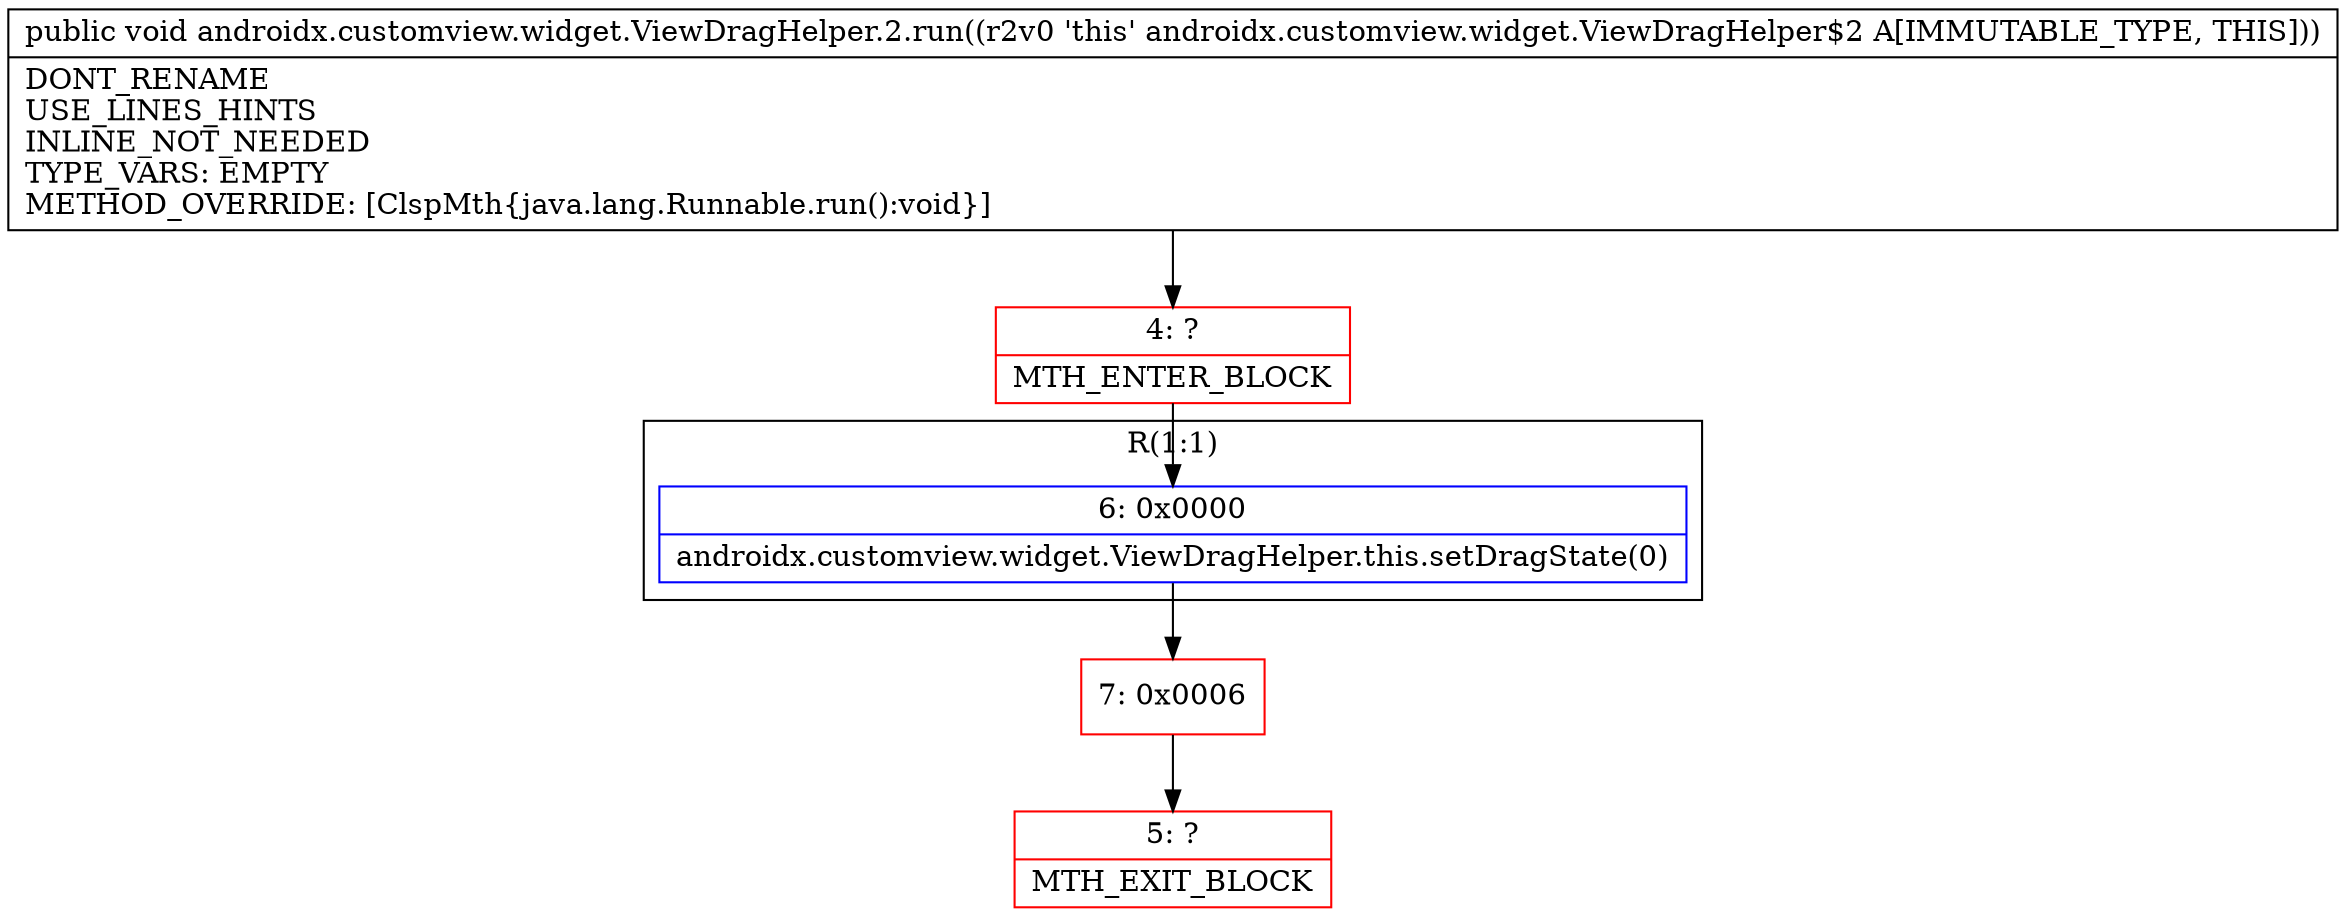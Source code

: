 digraph "CFG forandroidx.customview.widget.ViewDragHelper.2.run()V" {
subgraph cluster_Region_1703218737 {
label = "R(1:1)";
node [shape=record,color=blue];
Node_6 [shape=record,label="{6\:\ 0x0000|androidx.customview.widget.ViewDragHelper.this.setDragState(0)\l}"];
}
Node_4 [shape=record,color=red,label="{4\:\ ?|MTH_ENTER_BLOCK\l}"];
Node_7 [shape=record,color=red,label="{7\:\ 0x0006}"];
Node_5 [shape=record,color=red,label="{5\:\ ?|MTH_EXIT_BLOCK\l}"];
MethodNode[shape=record,label="{public void androidx.customview.widget.ViewDragHelper.2.run((r2v0 'this' androidx.customview.widget.ViewDragHelper$2 A[IMMUTABLE_TYPE, THIS]))  | DONT_RENAME\lUSE_LINES_HINTS\lINLINE_NOT_NEEDED\lTYPE_VARS: EMPTY\lMETHOD_OVERRIDE: [ClspMth\{java.lang.Runnable.run():void\}]\l}"];
MethodNode -> Node_4;Node_6 -> Node_7;
Node_4 -> Node_6;
Node_7 -> Node_5;
}

